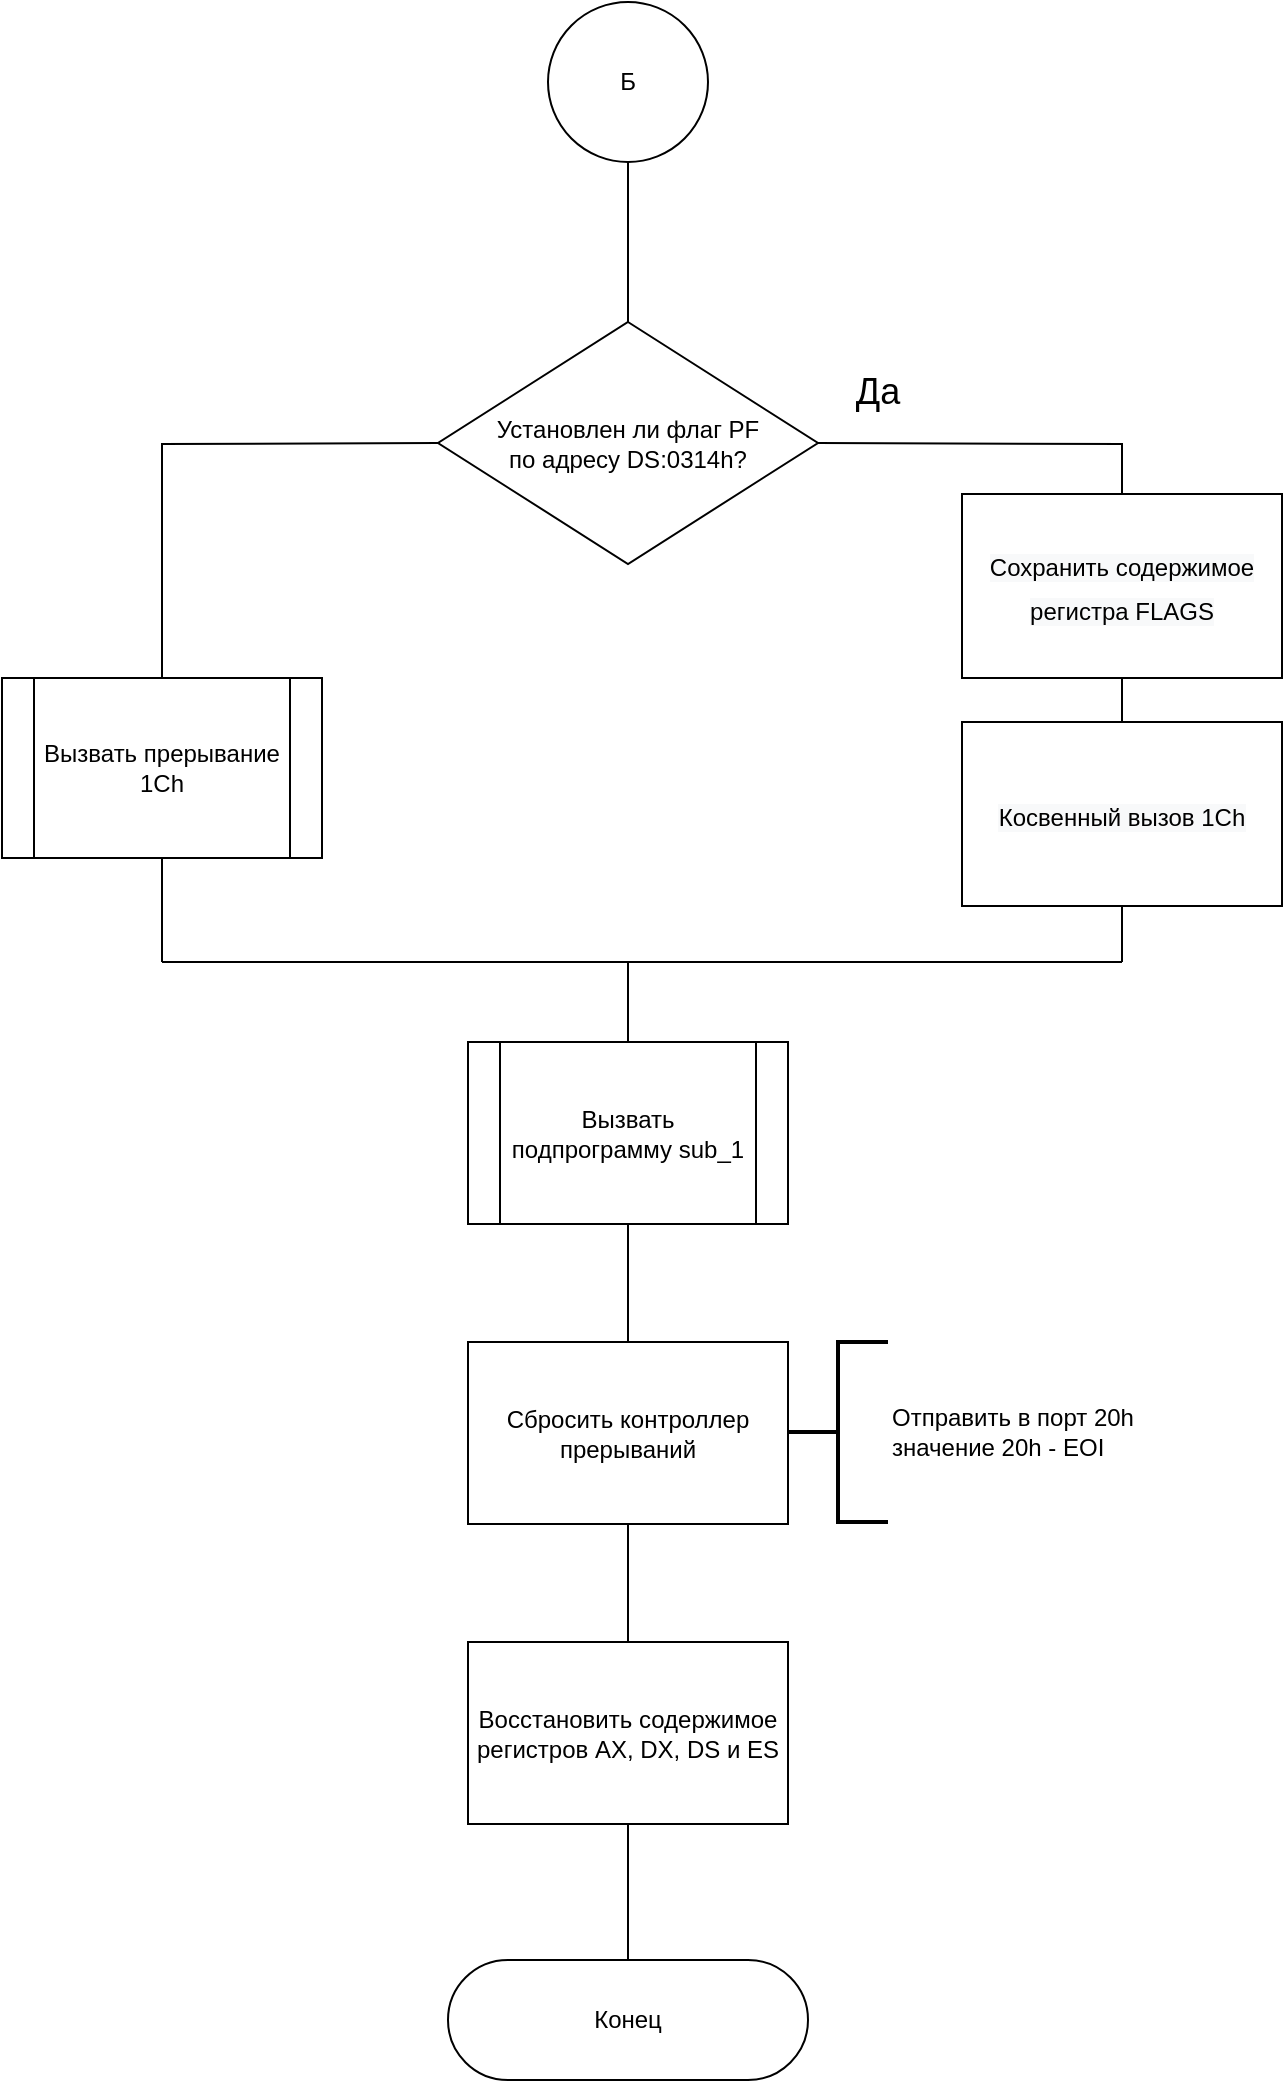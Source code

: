 <mxfile version="20.4.0" type="device"><diagram id="4RydCaQfotXivwN_IbGz" name="Страница 1"><mxGraphModel dx="1422" dy="737" grid="1" gridSize="10" guides="1" tooltips="1" connect="1" arrows="1" fold="1" page="1" pageScale="1" pageWidth="827" pageHeight="1169" math="0" shadow="0"><root><mxCell id="0"/><mxCell id="1" parent="0"/><mxCell id="KCs_vbNbkiXSVWTbL78m-1" value="Б" style="ellipse;whiteSpace=wrap;html=1;aspect=fixed;" parent="1" vertex="1"><mxGeometry x="373" y="80" width="80" height="80" as="geometry"/></mxCell><mxCell id="KCs_vbNbkiXSVWTbL78m-2" value="Установлен ли флаг PF&lt;br&gt;по адресу DS:0314h?" style="rhombus;whiteSpace=wrap;html=1;" parent="1" vertex="1"><mxGeometry x="318" y="240" width="190" height="121" as="geometry"/></mxCell><mxCell id="KCs_vbNbkiXSVWTbL78m-3" value="Вызвать прерывание 1Ch" style="shape=process;whiteSpace=wrap;html=1;backgroundOutline=1;" parent="1" vertex="1"><mxGeometry x="100" y="418" width="160" height="90" as="geometry"/></mxCell><mxCell id="KCs_vbNbkiXSVWTbL78m-6" value="Вызвать подпрограмму sub_1" style="shape=process;whiteSpace=wrap;html=1;backgroundOutline=1;" parent="1" vertex="1"><mxGeometry x="333" y="600" width="160" height="91" as="geometry"/></mxCell><mxCell id="KCs_vbNbkiXSVWTbL78m-8" value="Сбросить контроллер прерываний" style="rounded=0;whiteSpace=wrap;html=1;" parent="1" vertex="1"><mxGeometry x="333" y="750" width="160" height="91" as="geometry"/></mxCell><mxCell id="KCs_vbNbkiXSVWTbL78m-9" value="Восстановить содержимое регистров AX, DX, DS и ES" style="rounded=0;whiteSpace=wrap;html=1;" parent="1" vertex="1"><mxGeometry x="333" y="900" width="160" height="91" as="geometry"/></mxCell><mxCell id="KCs_vbNbkiXSVWTbL78m-10" value="Конец" style="rounded=1;whiteSpace=wrap;html=1;direction=east;perimeter=rectanglePerimeter;arcSize=50;" parent="1" vertex="1"><mxGeometry x="323" y="1059" width="180" height="60" as="geometry"/></mxCell><mxCell id="6hwPg4kBSr80D--gLaH9-7" value="" style="endArrow=none;html=1;rounded=0;exitX=0.5;exitY=1;exitDx=0;exitDy=0;entryX=0.5;entryY=0;entryDx=0;entryDy=0;" parent="1" source="KCs_vbNbkiXSVWTbL78m-1" target="KCs_vbNbkiXSVWTbL78m-2" edge="1"><mxGeometry width="50" height="50" relative="1" as="geometry"><mxPoint x="430" y="300" as="sourcePoint"/><mxPoint x="480" y="250" as="targetPoint"/></mxGeometry></mxCell><mxCell id="6hwPg4kBSr80D--gLaH9-9" value="&lt;font style=&quot;font-size: 18px;&quot;&gt;Да&lt;/font&gt;" style="text;html=1;strokeColor=none;fillColor=none;align=center;verticalAlign=middle;whiteSpace=wrap;rounded=0;" parent="1" vertex="1"><mxGeometry x="508" y="260" width="60" height="30" as="geometry"/></mxCell><mxCell id="6hwPg4kBSr80D--gLaH9-10" value="" style="endArrow=none;html=1;rounded=0;fontSize=18;exitX=0.5;exitY=0;exitDx=0;exitDy=0;entryX=0;entryY=0.5;entryDx=0;entryDy=0;" parent="1" source="KCs_vbNbkiXSVWTbL78m-3" target="KCs_vbNbkiXSVWTbL78m-2" edge="1"><mxGeometry width="50" height="50" relative="1" as="geometry"><mxPoint x="290" y="390" as="sourcePoint"/><mxPoint x="340" y="340" as="targetPoint"/><Array as="points"><mxPoint x="180" y="301"/></Array></mxGeometry></mxCell><mxCell id="6hwPg4kBSr80D--gLaH9-11" value="" style="endArrow=none;html=1;rounded=0;fontSize=18;exitX=0.5;exitY=1;exitDx=0;exitDy=0;" parent="1" source="KCs_vbNbkiXSVWTbL78m-3" edge="1"><mxGeometry width="50" height="50" relative="1" as="geometry"><mxPoint x="380" y="520" as="sourcePoint"/><mxPoint x="180" y="560" as="targetPoint"/></mxGeometry></mxCell><mxCell id="6hwPg4kBSr80D--gLaH9-12" value="" style="endArrow=none;html=1;rounded=0;fontSize=18;" parent="1" edge="1"><mxGeometry width="50" height="50" relative="1" as="geometry"><mxPoint x="180" y="560" as="sourcePoint"/><mxPoint x="660" y="560" as="targetPoint"/></mxGeometry></mxCell><mxCell id="6hwPg4kBSr80D--gLaH9-14" value="" style="endArrow=none;html=1;rounded=0;fontSize=18;exitX=0.5;exitY=0;exitDx=0;exitDy=0;" parent="1" source="KCs_vbNbkiXSVWTbL78m-6" edge="1"><mxGeometry width="50" height="50" relative="1" as="geometry"><mxPoint x="380" y="520" as="sourcePoint"/><mxPoint x="413" y="560" as="targetPoint"/></mxGeometry></mxCell><mxCell id="6hwPg4kBSr80D--gLaH9-15" value="" style="endArrow=none;html=1;rounded=0;fontSize=18;exitX=0.5;exitY=0;exitDx=0;exitDy=0;entryX=0.5;entryY=1;entryDx=0;entryDy=0;" parent="1" source="KCs_vbNbkiXSVWTbL78m-8" target="KCs_vbNbkiXSVWTbL78m-6" edge="1"><mxGeometry width="50" height="50" relative="1" as="geometry"><mxPoint x="380" y="520" as="sourcePoint"/><mxPoint x="430" y="470" as="targetPoint"/></mxGeometry></mxCell><mxCell id="6hwPg4kBSr80D--gLaH9-16" value="" style="endArrow=none;html=1;rounded=0;fontSize=18;exitX=0.5;exitY=0;exitDx=0;exitDy=0;entryX=0.5;entryY=1;entryDx=0;entryDy=0;" parent="1" source="KCs_vbNbkiXSVWTbL78m-9" target="KCs_vbNbkiXSVWTbL78m-8" edge="1"><mxGeometry width="50" height="50" relative="1" as="geometry"><mxPoint x="380" y="660" as="sourcePoint"/><mxPoint x="430" y="610" as="targetPoint"/></mxGeometry></mxCell><mxCell id="6hwPg4kBSr80D--gLaH9-17" value="" style="endArrow=none;html=1;rounded=0;fontSize=18;exitX=0.5;exitY=0;exitDx=0;exitDy=0;entryX=0.5;entryY=1;entryDx=0;entryDy=0;" parent="1" source="KCs_vbNbkiXSVWTbL78m-10" target="KCs_vbNbkiXSVWTbL78m-9" edge="1"><mxGeometry width="50" height="50" relative="1" as="geometry"><mxPoint x="380" y="660" as="sourcePoint"/><mxPoint x="420" y="990" as="targetPoint"/></mxGeometry></mxCell><mxCell id="6hwPg4kBSr80D--gLaH9-18" value="&lt;span style=&quot;color: rgb(0, 0, 0); font-family: Helvetica; font-size: 12px; font-style: normal; font-variant-ligatures: normal; font-variant-caps: normal; font-weight: 400; letter-spacing: normal; orphans: 2; text-align: center; text-indent: 0px; text-transform: none; widows: 2; word-spacing: 0px; -webkit-text-stroke-width: 0px; background-color: rgb(248, 249, 250); text-decoration-thickness: initial; text-decoration-style: initial; text-decoration-color: initial; float: none; display: inline !important;&quot;&gt;Косвенный вызов 1Ch&lt;/span&gt;" style="rounded=0;whiteSpace=wrap;html=1;fontSize=18;" parent="1" vertex="1"><mxGeometry x="580" y="440" width="160" height="92" as="geometry"/></mxCell><mxCell id="EQASy2a1JCpM0gmr7W-0-1" value="&lt;span style=&quot;color: rgb(0, 0, 0); font-family: Helvetica; font-size: 12px; font-style: normal; font-variant-ligatures: normal; font-variant-caps: normal; font-weight: 400; letter-spacing: normal; orphans: 2; text-align: center; text-indent: 0px; text-transform: none; widows: 2; word-spacing: 0px; -webkit-text-stroke-width: 0px; background-color: rgb(248, 249, 250); text-decoration-thickness: initial; text-decoration-style: initial; text-decoration-color: initial; float: none; display: inline !important;&quot;&gt;Сохранить содержимое регистра FLAGS&lt;/span&gt;" style="rounded=0;whiteSpace=wrap;html=1;fontSize=18;" vertex="1" parent="1"><mxGeometry x="580" y="326" width="160" height="92" as="geometry"/></mxCell><mxCell id="EQASy2a1JCpM0gmr7W-0-2" value="" style="endArrow=none;html=1;rounded=0;entryX=1;entryY=0.5;entryDx=0;entryDy=0;exitX=0.5;exitY=0;exitDx=0;exitDy=0;" edge="1" parent="1" source="EQASy2a1JCpM0gmr7W-0-1" target="KCs_vbNbkiXSVWTbL78m-2"><mxGeometry width="50" height="50" relative="1" as="geometry"><mxPoint x="390" y="410" as="sourcePoint"/><mxPoint x="440" y="360" as="targetPoint"/><Array as="points"><mxPoint x="660" y="301"/></Array></mxGeometry></mxCell><mxCell id="EQASy2a1JCpM0gmr7W-0-3" value="" style="endArrow=none;html=1;rounded=0;exitX=0.5;exitY=0;exitDx=0;exitDy=0;entryX=0.5;entryY=1;entryDx=0;entryDy=0;" edge="1" parent="1" source="6hwPg4kBSr80D--gLaH9-18" target="EQASy2a1JCpM0gmr7W-0-1"><mxGeometry width="50" height="50" relative="1" as="geometry"><mxPoint x="390" y="410" as="sourcePoint"/><mxPoint x="440" y="360" as="targetPoint"/></mxGeometry></mxCell><mxCell id="EQASy2a1JCpM0gmr7W-0-4" value="" style="endArrow=none;html=1;rounded=0;entryX=0.5;entryY=1;entryDx=0;entryDy=0;" edge="1" parent="1" target="6hwPg4kBSr80D--gLaH9-18"><mxGeometry width="50" height="50" relative="1" as="geometry"><mxPoint x="660" y="560" as="sourcePoint"/><mxPoint x="440" y="360" as="targetPoint"/></mxGeometry></mxCell><mxCell id="EQASy2a1JCpM0gmr7W-0-5" value="Отправить в порт 20h&lt;br&gt;значение 20h - EOI" style="strokeWidth=2;html=1;shape=mxgraph.flowchart.annotation_2;align=left;labelPosition=right;pointerEvents=1;" vertex="1" parent="1"><mxGeometry x="493" y="750" width="50" height="90" as="geometry"/></mxCell></root></mxGraphModel></diagram></mxfile>